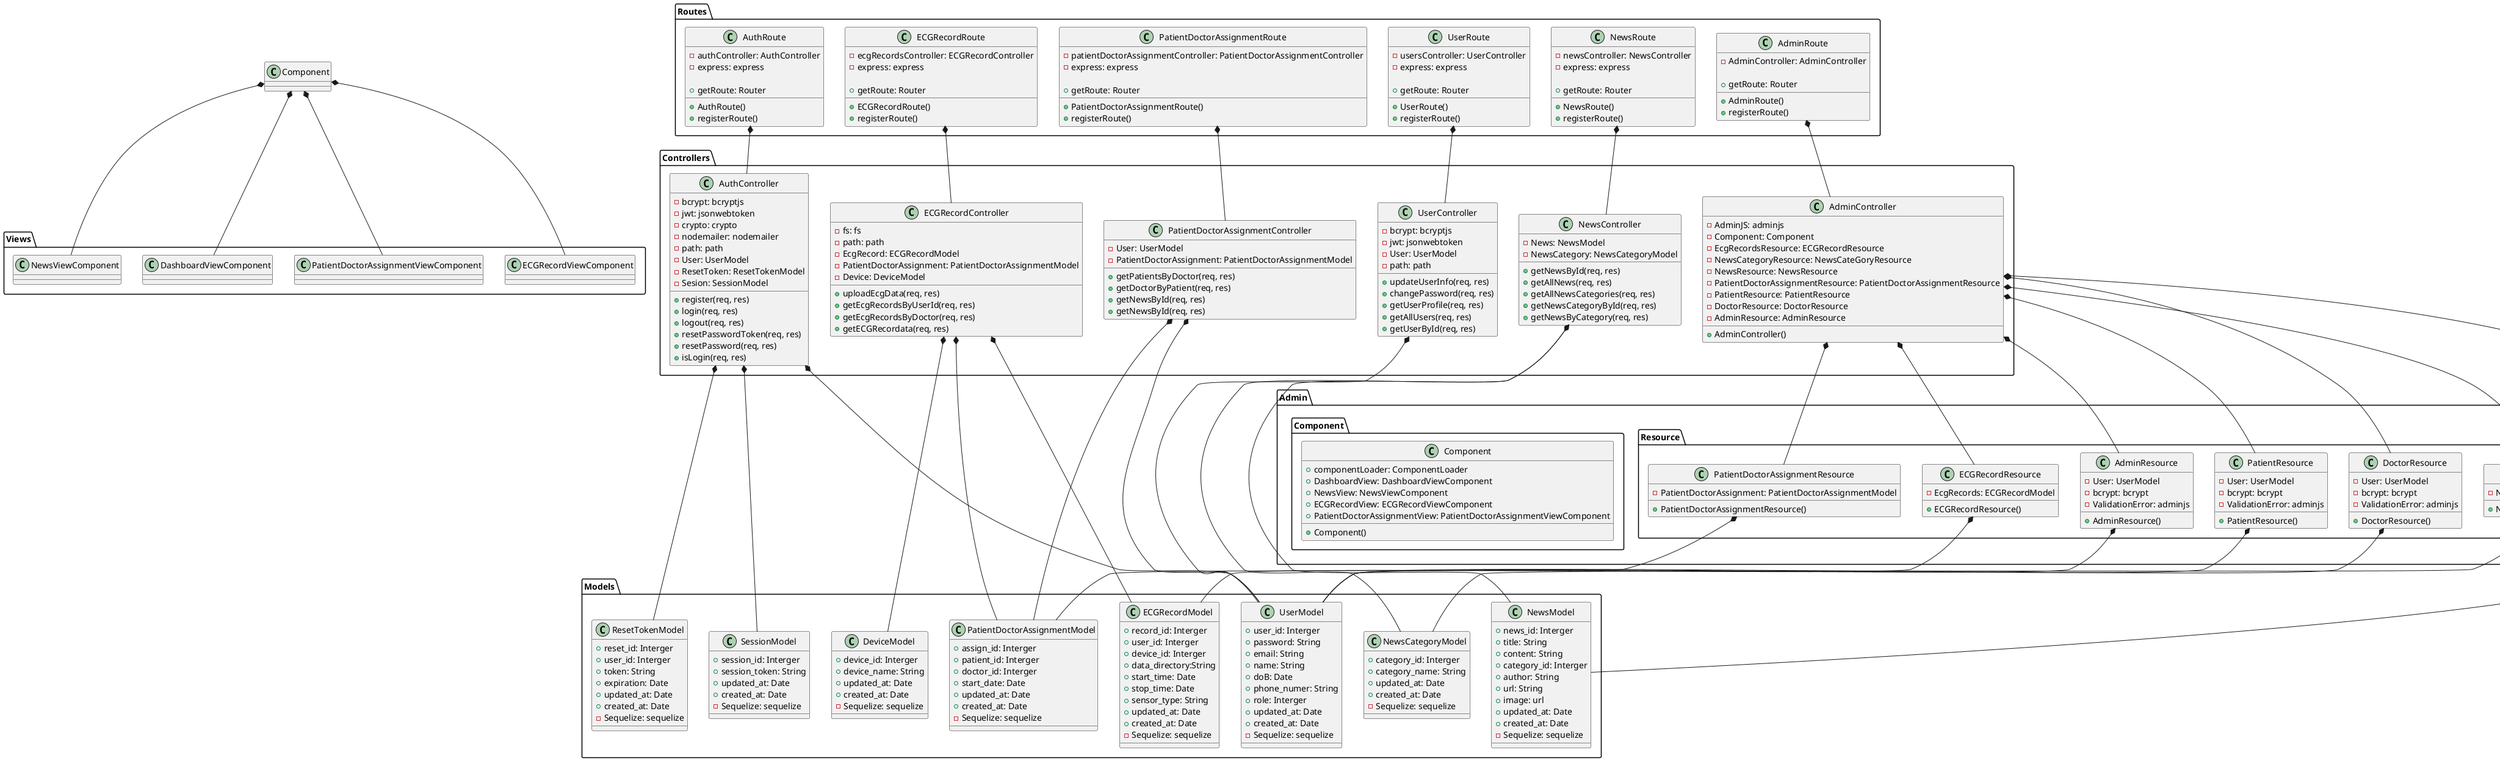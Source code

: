 @startuml

' Define class

package Controllers {
    class AuthController {
        - bcrypt: bcryptjs
        - jwt: jsonwebtoken
        - crypto: crypto
        - nodemailer: nodemailer
        - path: path
        - User: UserModel
        - ResetToken: ResetTokenModel
        - Sesion: SessionModel

        + register(req, res)
        + login(req, res)
        + logout(req, res)
        + resetPasswordToken(req, res)
        + resetPassword(req, res)
        + isLogin(req, res)
    }

    class ECGRecordController {
        - fs: fs
        - path: path
        - EcgRecord: ECGRecordModel
        - PatientDoctorAssignment: PatientDoctorAssignmentModel
        - Device: DeviceModel

        + uploadEcgData(req, res)
        + getEcgRecordsByUserId(req, res)
        + getEcgRecordsByDoctor(req, res)
        + getECGRecordata(req, res) 
    }

    class NewsController {
        - News: NewsModel
        - NewsCategory: NewsCategoryModel

        + getNewsById(req, res)
        + getAllNews(req, res)
        + getAllNewsCategories(req, res)
        + getNewsCategoryById(req, res)
        + getNewsByCategory(req, res)

    }

    class PatientDoctorAssignmentController {
        - User: UserModel
        - PatientDoctorAssignment: PatientDoctorAssignmentModel

        + getPatientsByDoctor(req, res)
        + getDoctorByPatient(req, res)
        + getNewsById(req, res)
        + getNewsById(req, res)

    }

    class UserController {
        - bcrypt: bcryptjs
        - jwt: jsonwebtoken
        - User: UserModel
        - path: path

        + updateUserInfo(req, res)
        + changePassword(req, res)
        + getUserProfile(req, res)
        + getAllUsers(req, res)
        + getUserById(req, res)

    }

    class AdminController  {
        - AdminJS: adminjs
        - Component: Component
        - EcgRecordsResource: ECGRecordResource
        - NewsCategoryResource: NewsCateGoryResource
        - NewsResource: NewsResource
        - PatientDoctorAssignmentResource: PatientDoctorAssignmentResource
        - PatientResource: PatientResource
        - DoctorResource: DoctorResource
        - AdminResource: AdminResource

        + AdminController()
    }
}

package Models {
    class ECGRecordModel {
        + record_id: Interger
        + user_id: Interger
        + device_id: Interger
        + data_directory:String
        + start_time: Date
        + stop_time: Date
        + sensor_type: String
        + updated_at: Date
        + created_at: Date
        - Sequelize: sequelize
    }

    class NewsModel {
        + news_id: Interger
        + title: String
        + content: String
        + category_id: Interger
        + author: String
        + url: String
        + image: url
        + updated_at: Date
        + created_at: Date
        - Sequelize: sequelize
    }

    class NewsCategoryModel {
        + category_id: Interger
        + category_name: String
        + updated_at: Date
        + created_at: Date
        - Sequelize: sequelize

    }

    class ResetTokenModel {
        + reset_id: Interger
        + user_id: Interger
        + token: String
        + expiration: Date
        + updated_at: Date
        + created_at: Date
        - Sequelize: sequelize

    }

    class UserModel {
        + user_id: Interger
        + password: String
        + email: String
        + name: String
        + doB: Date
        + phone_numer: String
        + role: Interger
        + updated_at: Date
        + created_at: Date
        - Sequelize: sequelize

    }

    class DeviceModel {
        + device_id: Interger
        + device_name: String
        + updated_at: Date
        + created_at: Date
        - Sequelize: sequelize

    }

    class SessionModel {
        + session_id: Interger
        + session_token: String
        + updated_at: Date
        + created_at: Date
        - Sequelize: sequelize

    }

    class PatientDoctorAssignmentModel {
        + assign_id: Interger
        + patient_id: Interger
        + doctor_id: Interger
        + start_date: Date
        + updated_at: Date
        + created_at: Date
        - Sequelize: sequelize        
    }

}

package Routes {
    class AuthRoute {
        - authController: AuthController
        - express: express

        + AuthRoute()
        + registerRoute()
        + getRoute: Router


    }

    class ECGRecordRoute {
        - ecgRecordsController: ECGRecordController
        - express: express

        + ECGRecordRoute()
        + registerRoute()
        + getRoute: Router

    }

    class NewsRoute {
        - newsController: NewsController
        - express: express

        + NewsRoute()
        + registerRoute()
        + getRoute: Router

    }

    class PatientDoctorAssignmentRoute {
        - patientDoctorAssignmentController: PatientDoctorAssignmentController
        - express: express

        + PatientDoctorAssignmentRoute()
        + registerRoute()
        + getRoute: Router

    }

    class UserRoute {
        - usersController: UserController
        - express: express

        + UserRoute()
        + registerRoute()
        + getRoute: Router

    }

    class AdminRoute {
        - AdminController: AdminController

        + AdminRoute()
        + registerRoute()
        + getRoute: Router

    }
}

package Views {

    class DashboardViewComponent {

    }

    class NewsViewComponent {

    }

    class ECGRecordViewComponent {

    }

    class PatientDoctorAssignmentViewComponent {

    }

}

package Admin {
    package Resource {
        class AdminResource {
            - User: UserModel
            - bcrypt: bcrypt
            - ValidationError: adminjs

            + AdminResource()

        }

        class DoctorResource {
            - User: UserModel
            - bcrypt: bcrypt
            - ValidationError: adminjs

            + DoctorResource()
            
        }

        class PatientResource {
            - User: UserModel
            - bcrypt: bcrypt
            - ValidationError: adminjs

            + PatientResource()
            
        }

        class ECGRecordResource {
            - EcgRecords: ECGRecordModel

            + ECGRecordResource()
        }

        class NewsResource {
            - News: NewsModel

            + NewsResource()
        }

        class NewsCategoryResource {
            - NewsCategory: NewsCategoryModel
            + NewsCategoryResource()

        }

        class PatientDoctorAssignmentResource {
            - PatientDoctorAssignment: PatientDoctorAssignmentModel
            + PatientDoctorAssignmentResource()
            
        }

    }

    package Component {
        class Component {
            + componentLoader: ComponentLoader
            + DashboardView: DashboardViewComponent
            + NewsView: NewsViewComponent
            + ECGRecordView: ECGRecordViewComponent
            + PatientDoctorAssignmentView: PatientDoctorAssignmentViewComponent

            + Component()
        }

    }
}


' Define relationship between class 

' ---------------Controller-----------------------

AuthController *-- UserModel
AuthController *-- ResetTokenModel
AuthController *-- SessionModel

NewsController *-- NewsCategoryModel
NewsController *-- NewsModel

UserController *-- UserModel

PatientDoctorAssignmentController *-- UserModel
PatientDoctorAssignmentController *-- PatientDoctorAssignmentModel

ECGRecordController *-- ECGRecordModel
ECGRecordController *-- PatientDoctorAssignmentModel
ECGRecordController *-- DeviceModel

' ----------------------------------------------------

' ---------------------------Route----------------------
AuthRoute *-- AuthController

ECGRecordRoute *-- ECGRecordController

UserRoute *-- UserController

NewsRoute *-- NewsController

PatientDoctorAssignmentRoute *-- PatientDoctorAssignmentController

AdminRoute *-- AdminController


' --------------------------------------------------------


' ----------------------------Admin------------------------

' ----------------Resource--------------------------------
AdminResource *-- UserModel
DoctorResource *-- UserModel
PatientResource *-- UserModel

NewsResource *-- NewsModel
NewsCategoryResource *-- NewsCategoryModel

ECGRecordResource *-- ECGRecordModel

PatientDoctorAssignmentResource *-- PatientDoctorAssignmentModel



' --------------------------------------------------------

' ------------------------------Component----------
Component *-- DashboardViewComponent
Component *-- NewsViewComponent
Component *-- ECGRecordViewComponent
Component *-- PatientDoctorAssignmentViewComponent
' ---------------------------------------------------



AdminController *-- AdminResource
AdminController *-- DoctorResource
AdminController *-- PatientResource
AdminController *-- NewsResource
AdminController *-- NewsCategoryResource
AdminController *-- ECGRecordResource
AdminController *-- PatientDoctorAssignmentResource




' ----------------------------------------------------------





@enduml